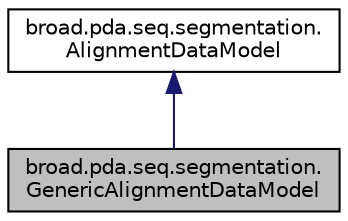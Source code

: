 digraph "broad.pda.seq.segmentation.GenericAlignmentDataModel"
{
  edge [fontname="Helvetica",fontsize="10",labelfontname="Helvetica",labelfontsize="10"];
  node [fontname="Helvetica",fontsize="10",shape=record];
  Node1 [label="broad.pda.seq.segmentation.\lGenericAlignmentDataModel",height=0.2,width=0.4,color="black", fillcolor="grey75", style="filled" fontcolor="black"];
  Node2 -> Node1 [dir="back",color="midnightblue",fontsize="10",style="solid",fontname="Helvetica"];
  Node2 [label="broad.pda.seq.segmentation.\lAlignmentDataModel",height=0.2,width=0.4,color="black", fillcolor="white", style="filled",URL="$interfacebroad_1_1pda_1_1seq_1_1segmentation_1_1_alignment_data_model.html"];
}
